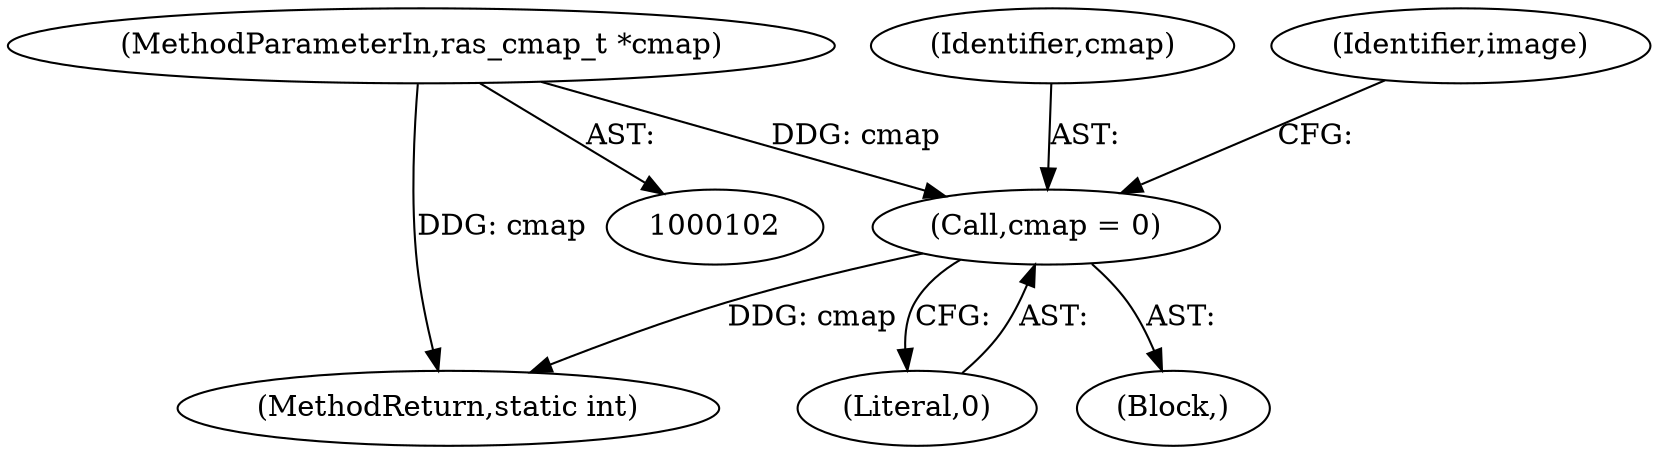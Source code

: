 digraph "0_jasper_411a4068f8c464e883358bf403a3e25158863823_0@pointer" {
"1000105" [label="(MethodParameterIn,ras_cmap_t *cmap)"];
"1000117" [label="(Call,cmap = 0)"];
"1000117" [label="(Call,cmap = 0)"];
"1000380" [label="(MethodReturn,static int)"];
"1000107" [label="(Block,)"];
"1000119" [label="(Literal,0)"];
"1000105" [label="(MethodParameterIn,ras_cmap_t *cmap)"];
"1000118" [label="(Identifier,cmap)"];
"1000123" [label="(Identifier,image)"];
"1000105" -> "1000102"  [label="AST: "];
"1000105" -> "1000380"  [label="DDG: cmap"];
"1000105" -> "1000117"  [label="DDG: cmap"];
"1000117" -> "1000107"  [label="AST: "];
"1000117" -> "1000119"  [label="CFG: "];
"1000118" -> "1000117"  [label="AST: "];
"1000119" -> "1000117"  [label="AST: "];
"1000123" -> "1000117"  [label="CFG: "];
"1000117" -> "1000380"  [label="DDG: cmap"];
}

